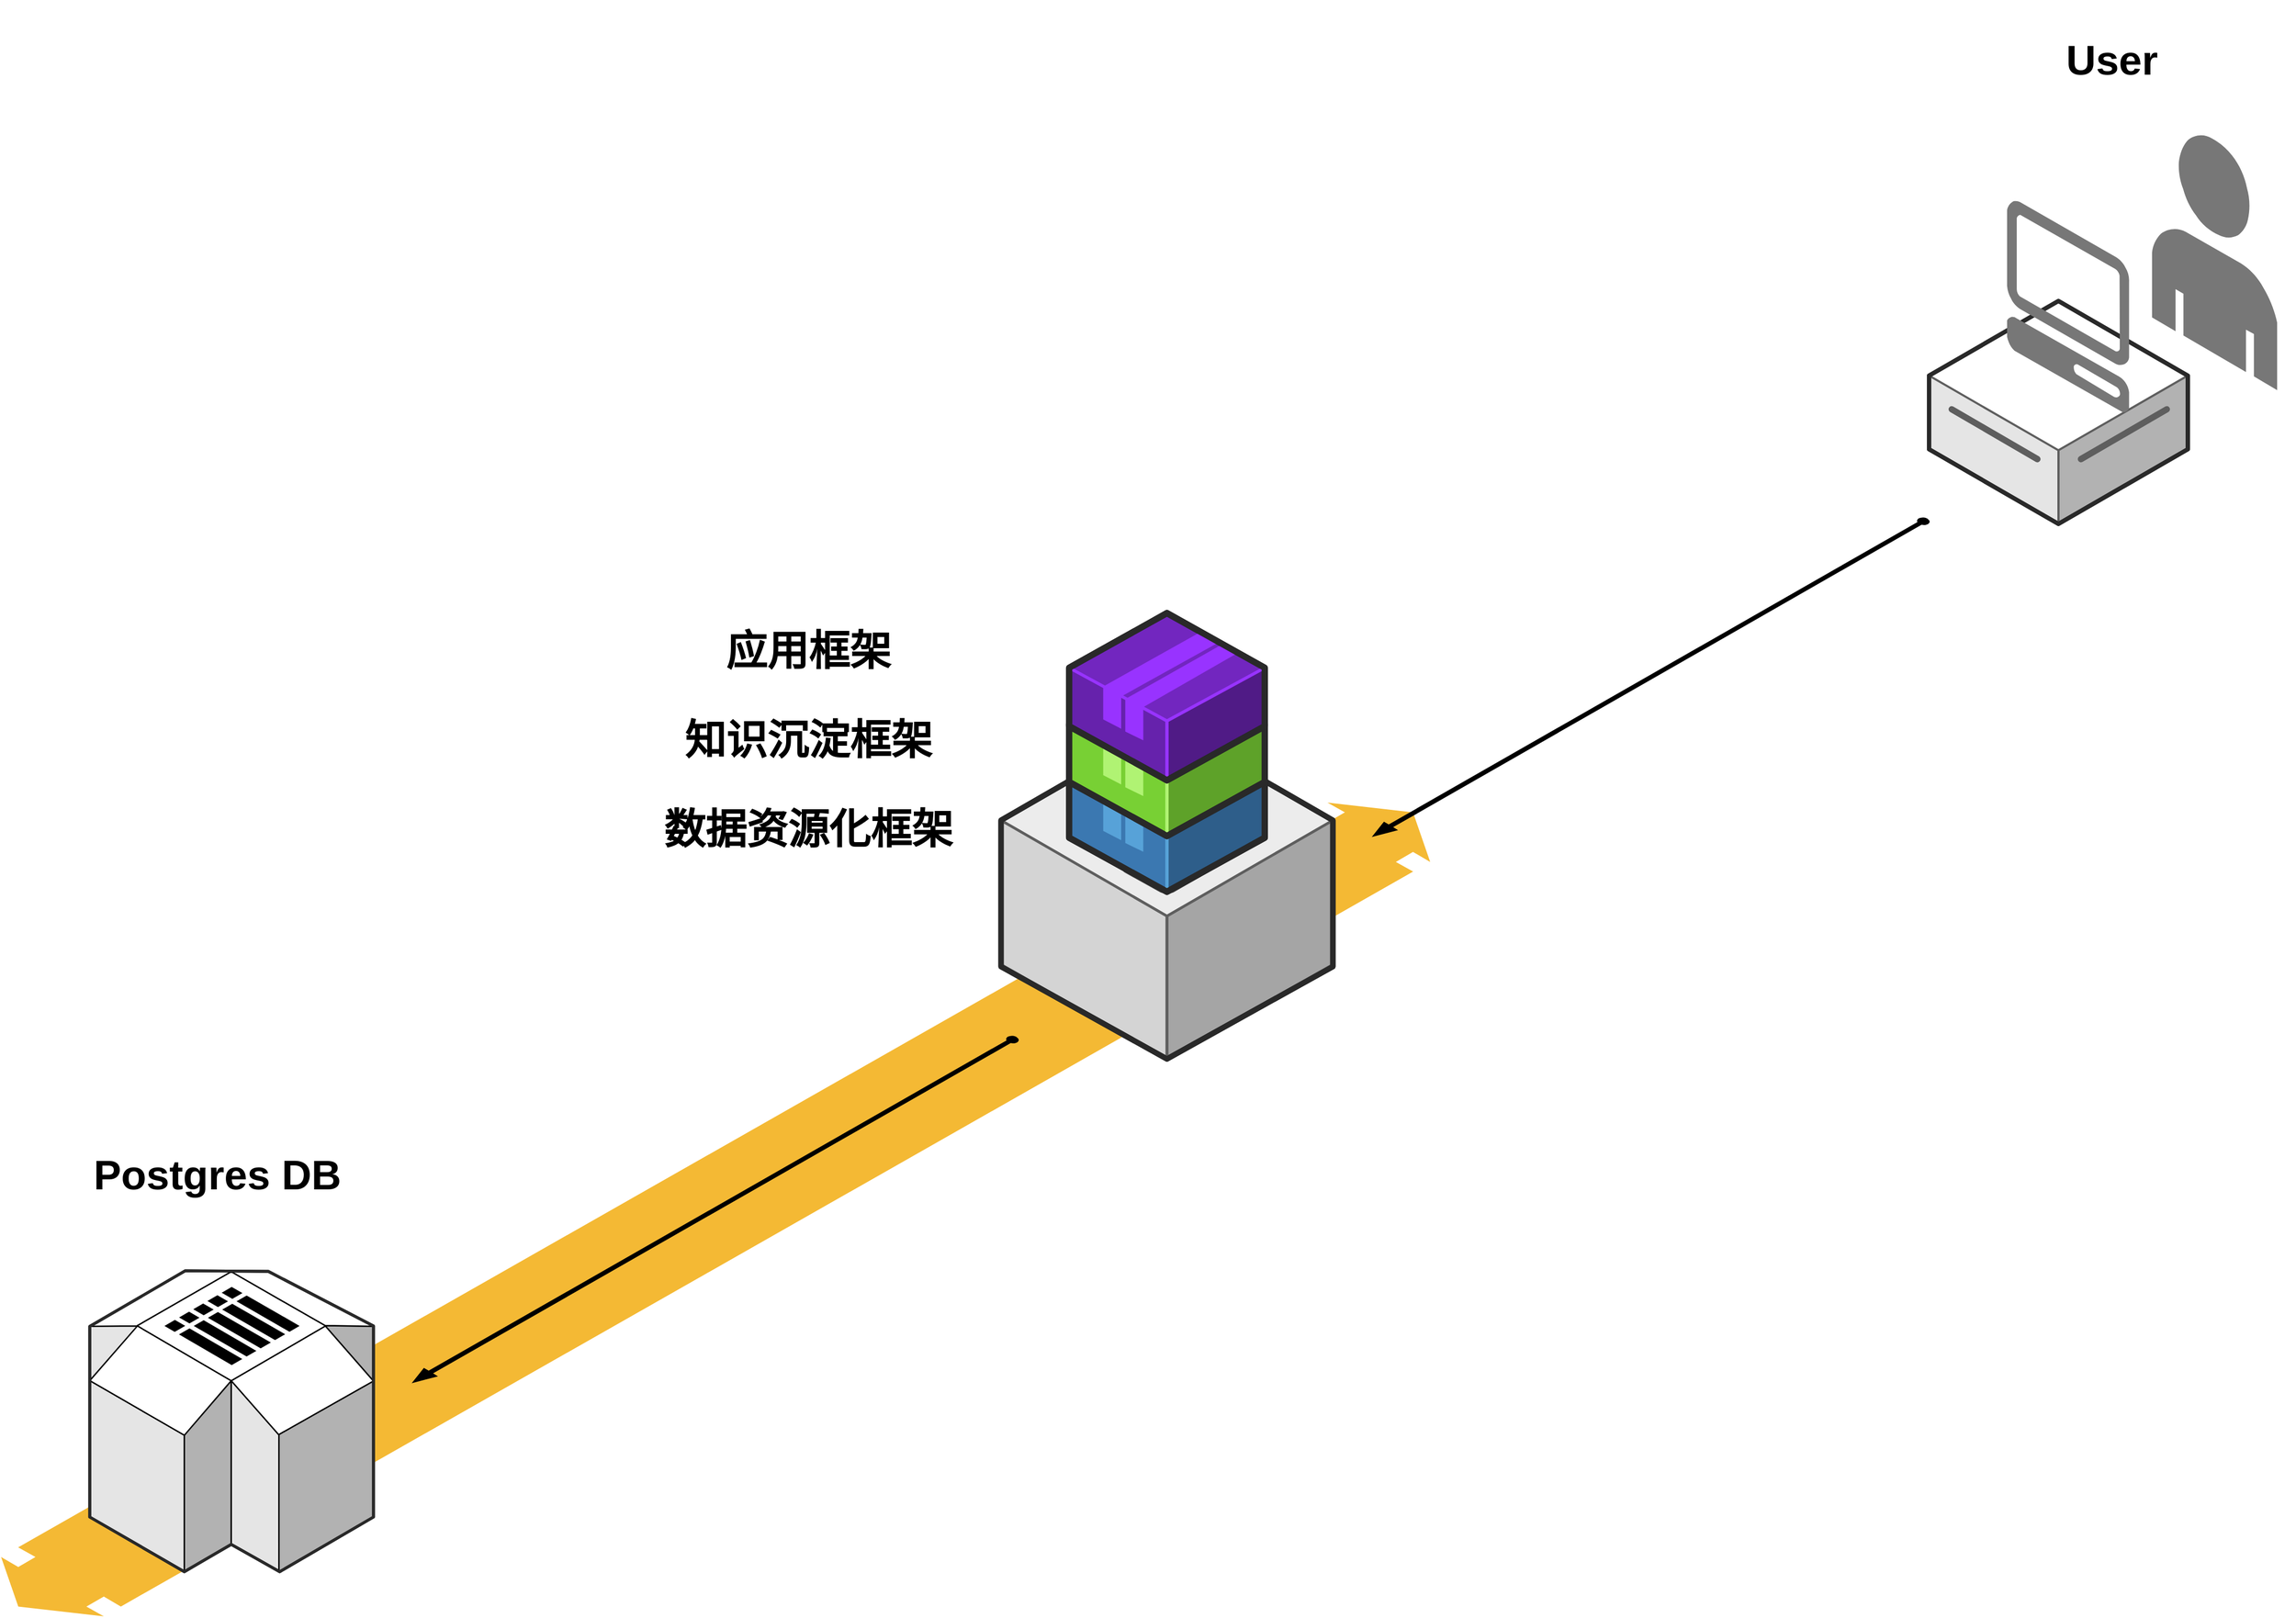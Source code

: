 <mxfile version="14.9.0" type="github">
  <diagram name="Page-1" id="aaaa8250-4180-3840-79b5-4cada1eebb92">
    <mxGraphModel dx="2852" dy="372" grid="1" gridSize="10" guides="1" tooltips="1" connect="1" arrows="1" fold="1" page="1" pageScale="1" pageWidth="850" pageHeight="1100" background="none" math="0" shadow="0">
      <root>
        <mxCell id="0" />
        <mxCell id="1" parent="0" />
        <mxCell id="f_ZHOtYkSuHnpotPZDu9-1" value="" style="verticalLabelPosition=bottom;html=1;verticalAlign=top;strokeWidth=1;align=center;outlineConnect=0;dashed=0;outlineConnect=0;shape=mxgraph.aws3d.flatDoubleEdge;fillColor=#000000;aspect=fixed;direction=west;portConstraint=none;flipH=1;flipV=0;" parent="1" vertex="1">
          <mxGeometry x="290" y="2650" width="1281.56" height="730" as="geometry" />
        </mxCell>
        <mxCell id="1a8abee3a6cfdf20-34" value="" style="verticalLabelPosition=bottom;html=1;verticalAlign=top;strokeWidth=1;dashed=0;shape=mxgraph.aws3d.arrowSW;fillColor=#000000;aspect=fixed;rounded=1;shadow=0;comic=0;fontFamily=Verdana;fontSize=12;" parent="1" vertex="1">
          <mxGeometry x="1520.5" y="2395" width="498.41" height="285" as="geometry" />
        </mxCell>
        <mxCell id="DSdjzMmMnyF7UChl1lX--15" value="" style="verticalLabelPosition=bottom;html=1;verticalAlign=top;strokeWidth=1;align=center;outlineConnect=0;dashed=0;outlineConnect=0;shape=mxgraph.aws3d.simpleDb2;aspect=fixed;shadow=0;" parent="1" vertex="1">
          <mxGeometry x="369.5" y="3070" width="254.44" height="270" as="geometry" />
        </mxCell>
        <mxCell id="DSdjzMmMnyF7UChl1lX--16" value="" style="verticalLabelPosition=bottom;html=1;verticalAlign=top;strokeWidth=1;align=center;outlineConnect=0;dashed=0;outlineConnect=0;shape=mxgraph.aws3d.application_server;fillColor=#ECECEC;strokeColor=#5E5E5E;aspect=fixed;shadow=0;" parent="1" vertex="1">
          <mxGeometry x="1186.71" y="2580" width="297.58" height="300" as="geometry" />
        </mxCell>
        <mxCell id="DSdjzMmMnyF7UChl1lX--22" value="" style="verticalLabelPosition=bottom;html=1;verticalAlign=top;strokeWidth=1;align=center;outlineConnect=0;dashed=0;outlineConnect=0;shape=mxgraph.aws3d.arrowNE;fillColor=#000000;aspect=fixed;shadow=0;direction=west;" parent="1" vertex="1">
          <mxGeometry x="659.53" y="2860" width="542.5" height="310" as="geometry" />
        </mxCell>
        <mxCell id="f_ZHOtYkSuHnpotPZDu9-7" value="&lt;span style=&quot;font-size: 37px&quot;&gt;&lt;b&gt;Postgres DB&lt;/b&gt;&lt;/span&gt;" style="text;html=1;strokeColor=none;fillColor=none;align=center;verticalAlign=middle;whiteSpace=wrap;rounded=0;shadow=0;" parent="1" vertex="1">
          <mxGeometry x="320" y="2930" width="328" height="110" as="geometry" />
        </mxCell>
        <mxCell id="f_ZHOtYkSuHnpotPZDu9-10" value="" style="verticalLabelPosition=bottom;html=1;verticalAlign=top;strokeWidth=1;align=center;outlineConnect=0;dashed=0;outlineConnect=0;shape=mxgraph.aws3d.dataServer;strokeColor=#5E5E5E;aspect=fixed;" parent="1" vertex="1">
          <mxGeometry x="2018.91" y="2200" width="232.08" height="200" as="geometry" />
        </mxCell>
        <mxCell id="f_ZHOtYkSuHnpotPZDu9-11" value="" style="verticalLabelPosition=bottom;html=1;verticalAlign=top;strokeWidth=1;align=center;outlineConnect=0;dashed=0;outlineConnect=0;shape=mxgraph.aws3d.client;aspect=fixed;strokeColor=none;fillColor=#777777;" parent="1" vertex="1">
          <mxGeometry x="2088.91" y="2110" width="109.62" height="190" as="geometry" />
        </mxCell>
        <mxCell id="f_ZHOtYkSuHnpotPZDu9-12" value="" style="verticalLabelPosition=bottom;html=1;verticalAlign=top;strokeWidth=1;align=center;outlineConnect=0;dashed=0;outlineConnect=0;shape=mxgraph.aws3d.end_user;strokeColor=none;fillColor=#777777;aspect=fixed;" parent="1" vertex="1">
          <mxGeometry x="2218.91" y="2050" width="112.18" height="230" as="geometry" />
        </mxCell>
        <mxCell id="f_ZHOtYkSuHnpotPZDu9-13" value="&lt;span style=&quot;font-size: 37px&quot;&gt;&lt;b&gt;数据资源化框架&lt;/b&gt;&lt;/span&gt;" style="text;html=1;strokeColor=none;fillColor=none;align=center;verticalAlign=middle;whiteSpace=wrap;rounded=0;shadow=0;" parent="1" vertex="1">
          <mxGeometry x="850" y="2620" width="328" height="110" as="geometry" />
        </mxCell>
        <mxCell id="f_ZHOtYkSuHnpotPZDu9-14" value="&lt;span style=&quot;font-size: 37px&quot;&gt;&lt;b&gt;User&lt;/b&gt;&lt;/span&gt;" style="text;html=1;strokeColor=none;fillColor=none;align=center;verticalAlign=middle;whiteSpace=wrap;rounded=0;shadow=0;" parent="1" vertex="1">
          <mxGeometry x="2018.91" y="1930" width="328" height="110" as="geometry" />
        </mxCell>
        <mxCell id="f_ZHOtYkSuHnpotPZDu9-17" value="" style="verticalLabelPosition=bottom;html=1;verticalAlign=top;strokeWidth=1;align=center;outlineConnect=0;dashed=0;outlineConnect=0;shape=mxgraph.aws3d.application2;aspect=fixed;fillColor=#4286C5;strokeColor=#57A2D8;" parent="1" vertex="1">
          <mxGeometry x="1247.76" y="2580" width="175.47" height="150" as="geometry" />
        </mxCell>
        <mxCell id="f_ZHOtYkSuHnpotPZDu9-8" value="" style="verticalLabelPosition=bottom;html=1;verticalAlign=top;strokeWidth=1;align=center;outlineConnect=0;dashed=0;outlineConnect=0;shape=mxgraph.aws3d.application2;fillColor=#86E83A;strokeColor=#B0F373;aspect=fixed;" parent="1" vertex="1">
          <mxGeometry x="1247.76" y="2530" width="175.47" height="150" as="geometry" />
        </mxCell>
        <mxCell id="f_ZHOtYkSuHnpotPZDu9-18" value="" style="verticalLabelPosition=bottom;html=1;verticalAlign=top;strokeWidth=1;align=center;outlineConnect=0;dashed=0;outlineConnect=0;shape=mxgraph.aws3d.application2;aspect=fixed;fontColor=#000000;fillColor=#7226BF;strokeColor=#9833FF;" parent="1" vertex="1">
          <mxGeometry x="1247.76" y="2480" width="175.47" height="150" as="geometry" />
        </mxCell>
        <mxCell id="f_ZHOtYkSuHnpotPZDu9-20" value="&lt;span style=&quot;font-size: 37px&quot;&gt;&lt;b&gt;知识沉淀框架&lt;/b&gt;&lt;/span&gt;" style="text;html=1;strokeColor=none;fillColor=none;align=center;verticalAlign=middle;whiteSpace=wrap;rounded=0;shadow=0;" parent="1" vertex="1">
          <mxGeometry x="850" y="2540" width="328" height="110" as="geometry" />
        </mxCell>
        <mxCell id="f_ZHOtYkSuHnpotPZDu9-21" value="&lt;span style=&quot;font-size: 37px&quot;&gt;&lt;b&gt;应用框架&lt;/b&gt;&lt;/span&gt;" style="text;html=1;strokeColor=none;fillColor=none;align=center;verticalAlign=middle;whiteSpace=wrap;rounded=0;shadow=0;" parent="1" vertex="1">
          <mxGeometry x="850" y="2460" width="328" height="110" as="geometry" />
        </mxCell>
      </root>
    </mxGraphModel>
  </diagram>
</mxfile>
